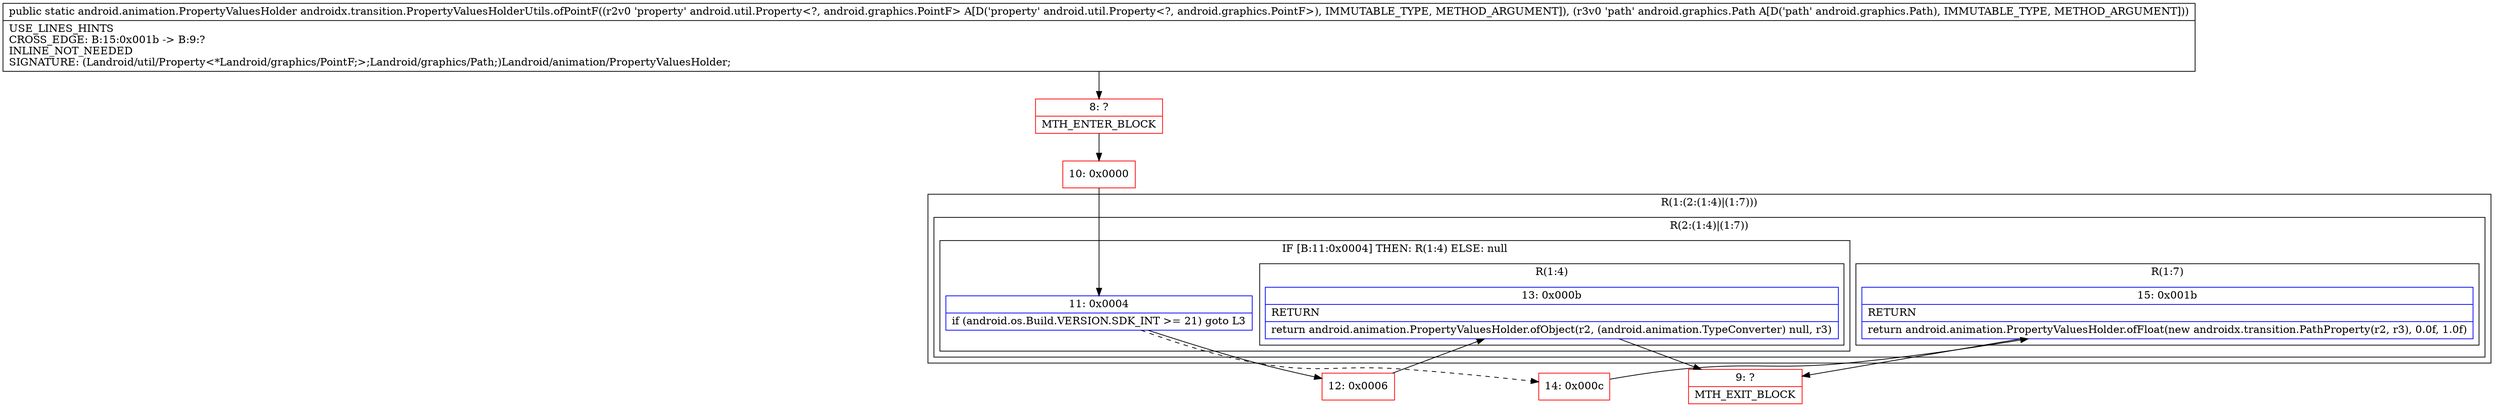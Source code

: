 digraph "CFG forandroidx.transition.PropertyValuesHolderUtils.ofPointF(Landroid\/util\/Property;Landroid\/graphics\/Path;)Landroid\/animation\/PropertyValuesHolder;" {
subgraph cluster_Region_277988867 {
label = "R(1:(2:(1:4)|(1:7)))";
node [shape=record,color=blue];
subgraph cluster_Region_1109317596 {
label = "R(2:(1:4)|(1:7))";
node [shape=record,color=blue];
subgraph cluster_IfRegion_508452418 {
label = "IF [B:11:0x0004] THEN: R(1:4) ELSE: null";
node [shape=record,color=blue];
Node_11 [shape=record,label="{11\:\ 0x0004|if (android.os.Build.VERSION.SDK_INT \>= 21) goto L3\l}"];
subgraph cluster_Region_1945177860 {
label = "R(1:4)";
node [shape=record,color=blue];
Node_13 [shape=record,label="{13\:\ 0x000b|RETURN\l|return android.animation.PropertyValuesHolder.ofObject(r2, (android.animation.TypeConverter) null, r3)\l}"];
}
}
subgraph cluster_Region_1833856679 {
label = "R(1:7)";
node [shape=record,color=blue];
Node_15 [shape=record,label="{15\:\ 0x001b|RETURN\l|return android.animation.PropertyValuesHolder.ofFloat(new androidx.transition.PathProperty(r2, r3), 0.0f, 1.0f)\l}"];
}
}
}
Node_8 [shape=record,color=red,label="{8\:\ ?|MTH_ENTER_BLOCK\l}"];
Node_10 [shape=record,color=red,label="{10\:\ 0x0000}"];
Node_12 [shape=record,color=red,label="{12\:\ 0x0006}"];
Node_9 [shape=record,color=red,label="{9\:\ ?|MTH_EXIT_BLOCK\l}"];
Node_14 [shape=record,color=red,label="{14\:\ 0x000c}"];
MethodNode[shape=record,label="{public static android.animation.PropertyValuesHolder androidx.transition.PropertyValuesHolderUtils.ofPointF((r2v0 'property' android.util.Property\<?, android.graphics.PointF\> A[D('property' android.util.Property\<?, android.graphics.PointF\>), IMMUTABLE_TYPE, METHOD_ARGUMENT]), (r3v0 'path' android.graphics.Path A[D('path' android.graphics.Path), IMMUTABLE_TYPE, METHOD_ARGUMENT]))  | USE_LINES_HINTS\lCROSS_EDGE: B:15:0x001b \-\> B:9:?\lINLINE_NOT_NEEDED\lSIGNATURE: (Landroid\/util\/Property\<*Landroid\/graphics\/PointF;\>;Landroid\/graphics\/Path;)Landroid\/animation\/PropertyValuesHolder;\l}"];
MethodNode -> Node_8;Node_11 -> Node_12;
Node_11 -> Node_14[style=dashed];
Node_13 -> Node_9;
Node_15 -> Node_9;
Node_8 -> Node_10;
Node_10 -> Node_11;
Node_12 -> Node_13;
Node_14 -> Node_15;
}

